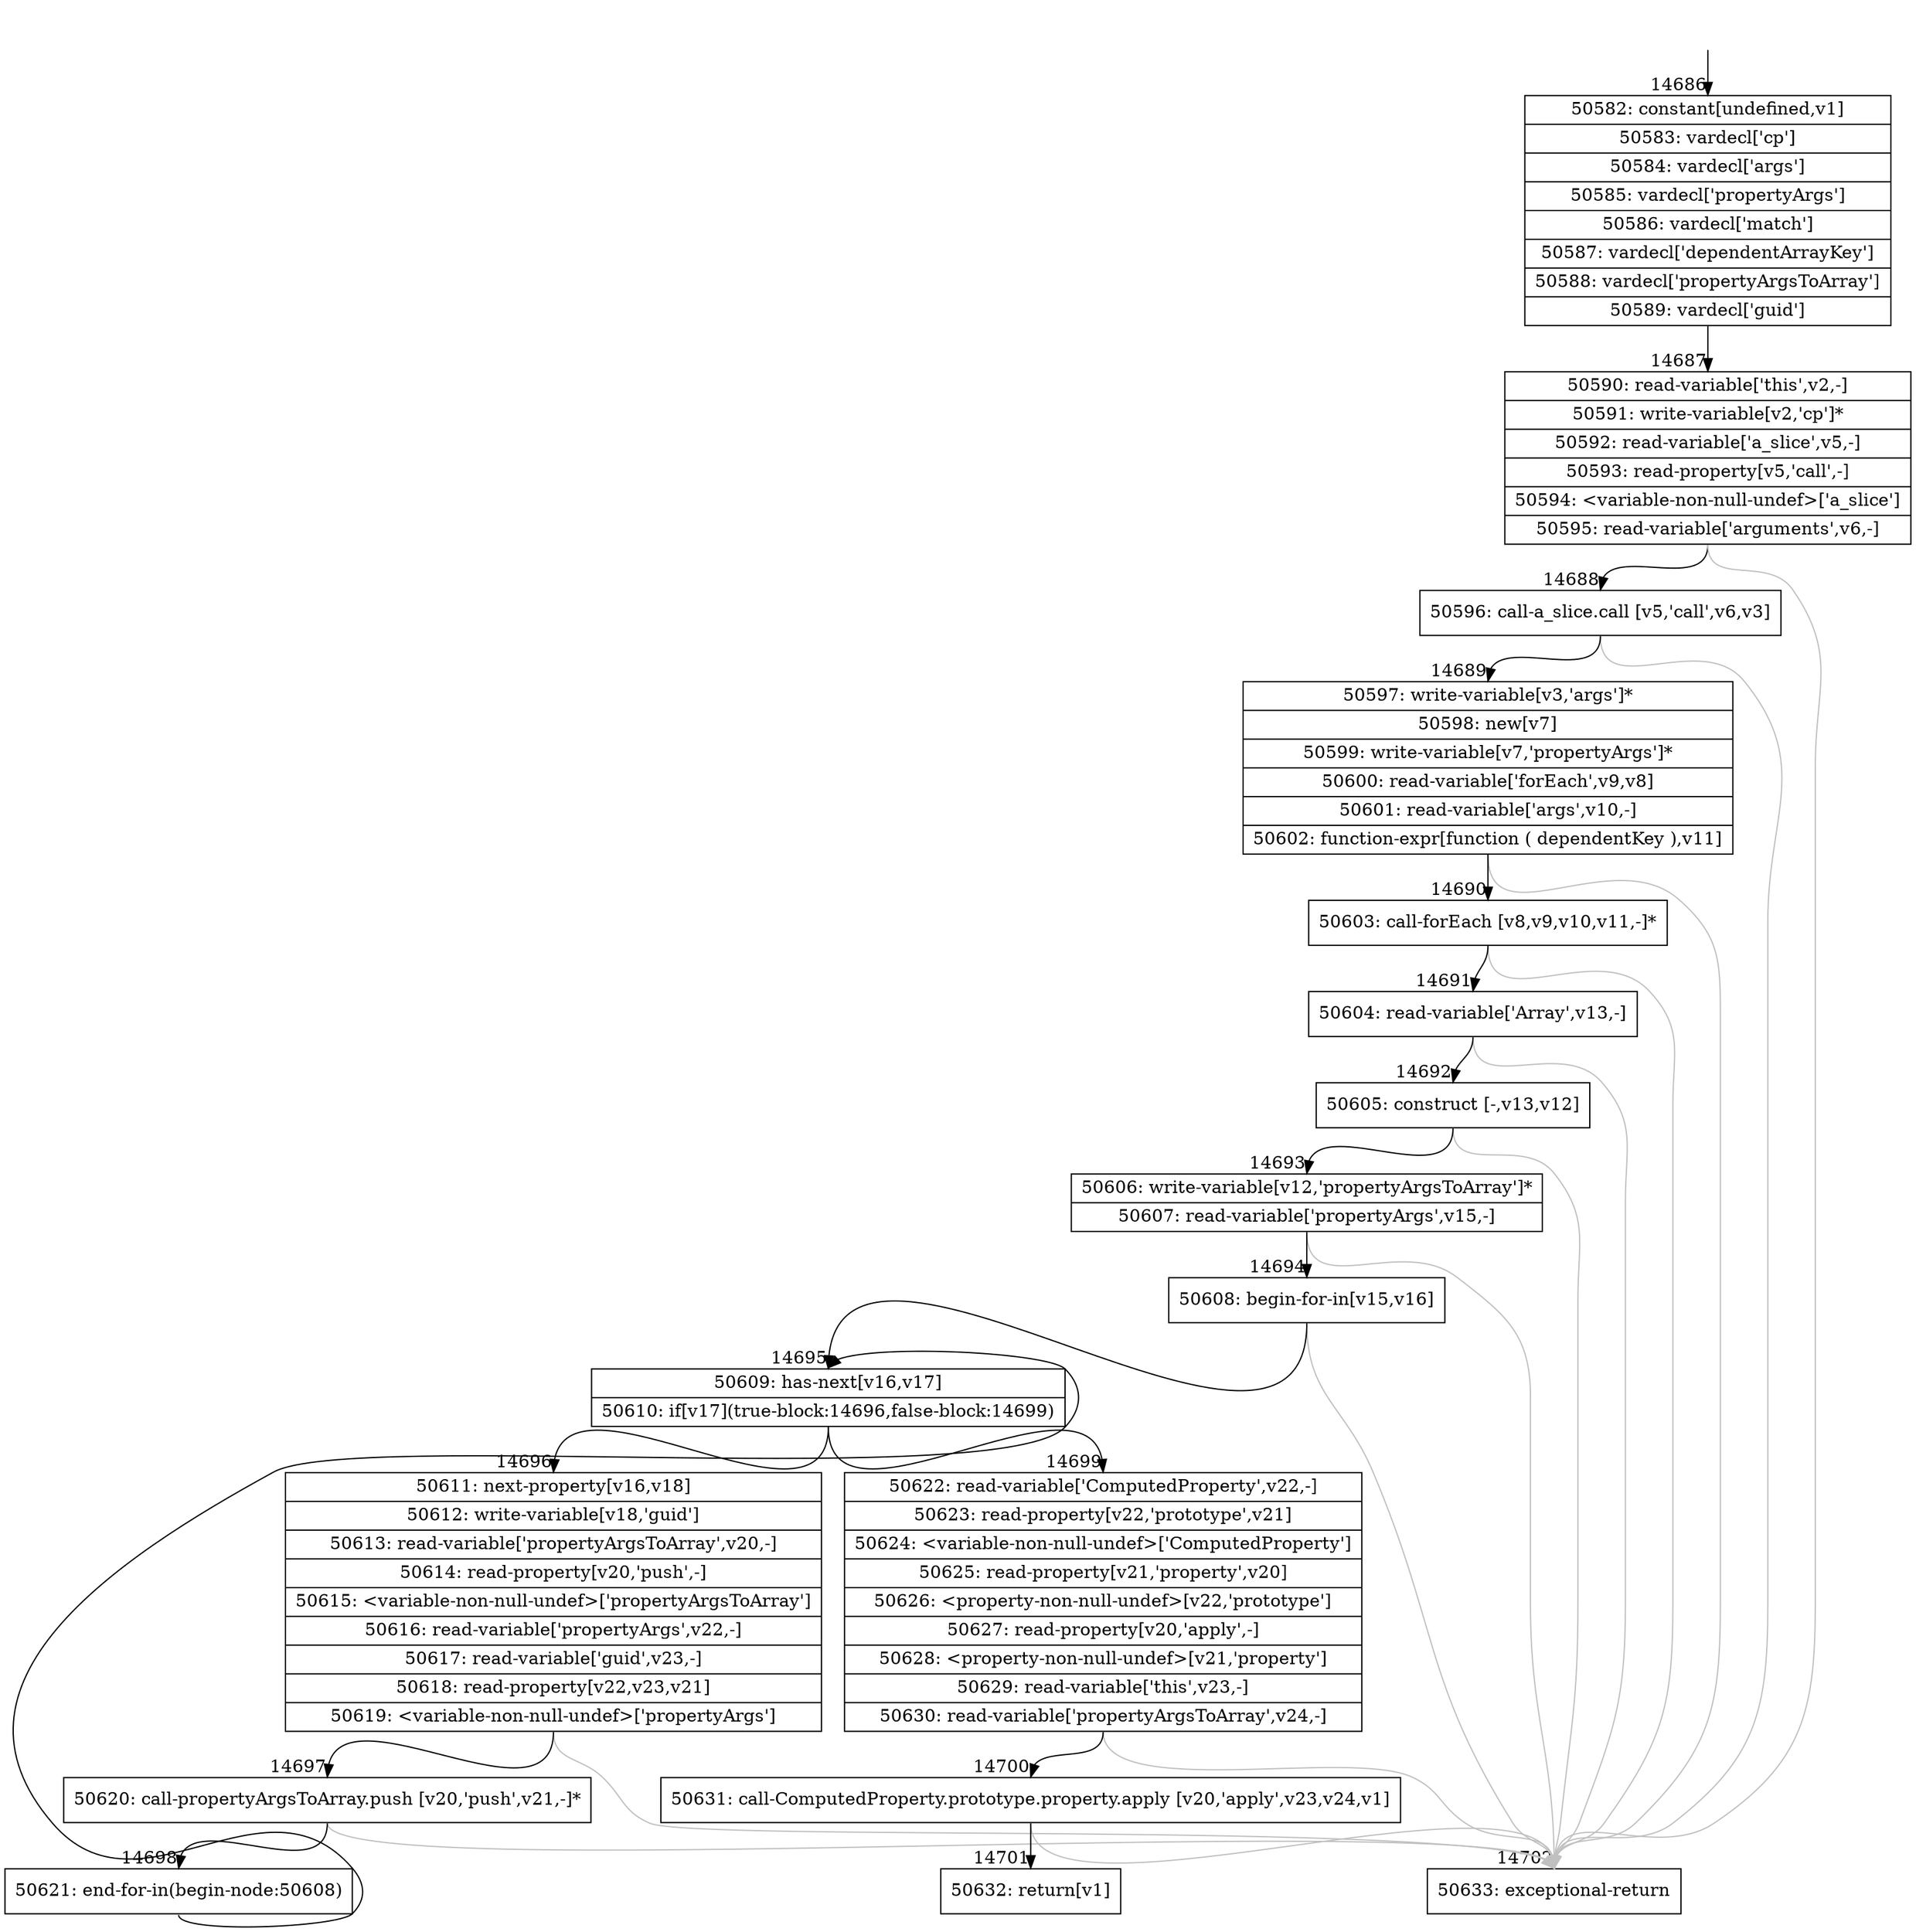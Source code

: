 digraph {
rankdir="TD"
BB_entry1226[shape=none,label=""];
BB_entry1226 -> BB14686 [tailport=s, headport=n, headlabel="    14686"]
BB14686 [shape=record label="{50582: constant[undefined,v1]|50583: vardecl['cp']|50584: vardecl['args']|50585: vardecl['propertyArgs']|50586: vardecl['match']|50587: vardecl['dependentArrayKey']|50588: vardecl['propertyArgsToArray']|50589: vardecl['guid']}" ] 
BB14686 -> BB14687 [tailport=s, headport=n, headlabel="      14687"]
BB14687 [shape=record label="{50590: read-variable['this',v2,-]|50591: write-variable[v2,'cp']*|50592: read-variable['a_slice',v5,-]|50593: read-property[v5,'call',-]|50594: \<variable-non-null-undef\>['a_slice']|50595: read-variable['arguments',v6,-]}" ] 
BB14687 -> BB14688 [tailport=s, headport=n, headlabel="      14688"]
BB14687 -> BB14702 [tailport=s, headport=n, color=gray, headlabel="      14702"]
BB14688 [shape=record label="{50596: call-a_slice.call [v5,'call',v6,v3]}" ] 
BB14688 -> BB14689 [tailport=s, headport=n, headlabel="      14689"]
BB14688 -> BB14702 [tailport=s, headport=n, color=gray]
BB14689 [shape=record label="{50597: write-variable[v3,'args']*|50598: new[v7]|50599: write-variable[v7,'propertyArgs']*|50600: read-variable['forEach',v9,v8]|50601: read-variable['args',v10,-]|50602: function-expr[function ( dependentKey ),v11]}" ] 
BB14689 -> BB14690 [tailport=s, headport=n, headlabel="      14690"]
BB14689 -> BB14702 [tailport=s, headport=n, color=gray]
BB14690 [shape=record label="{50603: call-forEach [v8,v9,v10,v11,-]*}" ] 
BB14690 -> BB14691 [tailport=s, headport=n, headlabel="      14691"]
BB14690 -> BB14702 [tailport=s, headport=n, color=gray]
BB14691 [shape=record label="{50604: read-variable['Array',v13,-]}" ] 
BB14691 -> BB14692 [tailport=s, headport=n, headlabel="      14692"]
BB14691 -> BB14702 [tailport=s, headport=n, color=gray]
BB14692 [shape=record label="{50605: construct [-,v13,v12]}" ] 
BB14692 -> BB14693 [tailport=s, headport=n, headlabel="      14693"]
BB14692 -> BB14702 [tailport=s, headport=n, color=gray]
BB14693 [shape=record label="{50606: write-variable[v12,'propertyArgsToArray']*|50607: read-variable['propertyArgs',v15,-]}" ] 
BB14693 -> BB14694 [tailport=s, headport=n, headlabel="      14694"]
BB14693 -> BB14702 [tailport=s, headport=n, color=gray]
BB14694 [shape=record label="{50608: begin-for-in[v15,v16]}" ] 
BB14694 -> BB14695 [tailport=s, headport=n, headlabel="      14695"]
BB14694 -> BB14702 [tailport=s, headport=n, color=gray]
BB14695 [shape=record label="{50609: has-next[v16,v17]|50610: if[v17](true-block:14696,false-block:14699)}" ] 
BB14695 -> BB14696 [tailport=s, headport=n, headlabel="      14696"]
BB14695 -> BB14699 [tailport=s, headport=n, headlabel="      14699"]
BB14696 [shape=record label="{50611: next-property[v16,v18]|50612: write-variable[v18,'guid']|50613: read-variable['propertyArgsToArray',v20,-]|50614: read-property[v20,'push',-]|50615: \<variable-non-null-undef\>['propertyArgsToArray']|50616: read-variable['propertyArgs',v22,-]|50617: read-variable['guid',v23,-]|50618: read-property[v22,v23,v21]|50619: \<variable-non-null-undef\>['propertyArgs']}" ] 
BB14696 -> BB14697 [tailport=s, headport=n, headlabel="      14697"]
BB14696 -> BB14702 [tailport=s, headport=n, color=gray]
BB14697 [shape=record label="{50620: call-propertyArgsToArray.push [v20,'push',v21,-]*}" ] 
BB14697 -> BB14698 [tailport=s, headport=n, headlabel="      14698"]
BB14697 -> BB14702 [tailport=s, headport=n, color=gray]
BB14698 [shape=record label="{50621: end-for-in(begin-node:50608)}" ] 
BB14698 -> BB14695 [tailport=s, headport=n]
BB14699 [shape=record label="{50622: read-variable['ComputedProperty',v22,-]|50623: read-property[v22,'prototype',v21]|50624: \<variable-non-null-undef\>['ComputedProperty']|50625: read-property[v21,'property',v20]|50626: \<property-non-null-undef\>[v22,'prototype']|50627: read-property[v20,'apply',-]|50628: \<property-non-null-undef\>[v21,'property']|50629: read-variable['this',v23,-]|50630: read-variable['propertyArgsToArray',v24,-]}" ] 
BB14699 -> BB14700 [tailport=s, headport=n, headlabel="      14700"]
BB14699 -> BB14702 [tailport=s, headport=n, color=gray]
BB14700 [shape=record label="{50631: call-ComputedProperty.prototype.property.apply [v20,'apply',v23,v24,v1]}" ] 
BB14700 -> BB14701 [tailport=s, headport=n, headlabel="      14701"]
BB14700 -> BB14702 [tailport=s, headport=n, color=gray]
BB14701 [shape=record label="{50632: return[v1]}" ] 
BB14702 [shape=record label="{50633: exceptional-return}" ] 
//#$~ 26817
}

